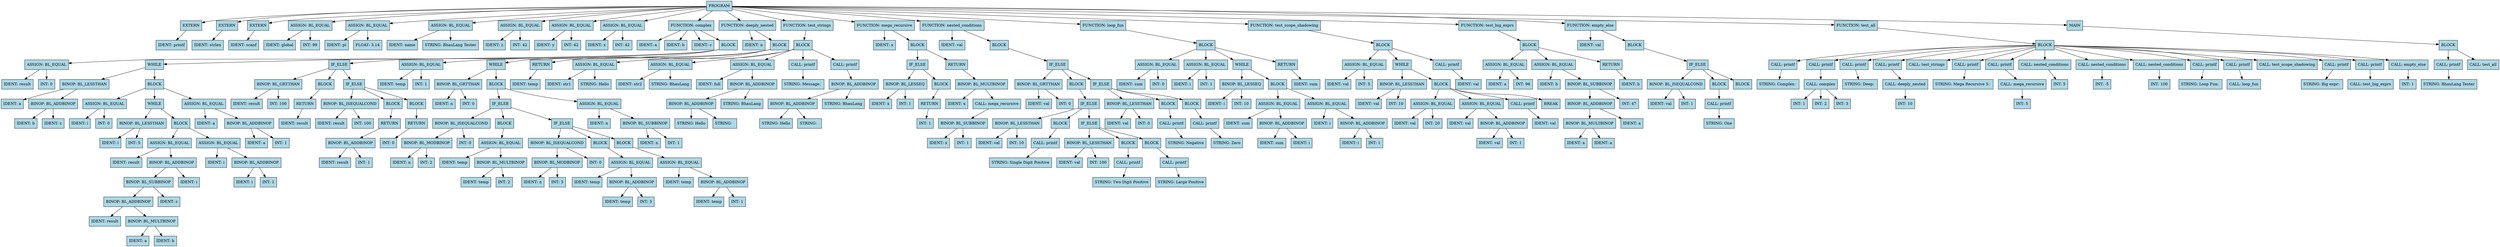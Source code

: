 digraph AST {
  node [shape=box, style=filled, fillcolor=lightblue];
  node0 [label="PROGRAM"]
  node1 [label="EXTERN"]
  node2 [label="IDENT: printf"]
  node1 -> node2;
  node0 -> node1;
  node3 [label="EXTERN"]
  node4 [label="IDENT: strlen"]
  node3 -> node4;
  node0 -> node3;
  node5 [label="EXTERN"]
  node6 [label="IDENT: scanf"]
  node5 -> node6;
  node0 -> node5;
  node7 [label="ASSIGN: BL_EQUAL"]
  node8 [label="IDENT: global"]
  node7 -> node8;
  node9 [label="INT: 99"]
  node7 -> node9;
  node0 -> node7;
  node10 [label="ASSIGN: BL_EQUAL"]
  node11 [label="IDENT: pi"]
  node10 -> node11;
  node12 [label="FLOAT: 3.14"]
  node10 -> node12;
  node0 -> node10;
  node13 [label="ASSIGN: BL_EQUAL"]
  node14 [label="IDENT: name"]
  node13 -> node14;
  node15 [label="STRING: BhauLang Tester"]
  node13 -> node15;
  node0 -> node13;
  node16 [label="ASSIGN: BL_EQUAL"]
  node17 [label="IDENT: z"]
  node16 -> node17;
  node18 [label="INT: 42"]
  node16 -> node18;
  node0 -> node16;
  node19 [label="ASSIGN: BL_EQUAL"]
  node20 [label="IDENT: y"]
  node19 -> node20;
  node21 [label="INT: 42"]
  node19 -> node21;
  node0 -> node19;
  node22 [label="ASSIGN: BL_EQUAL"]
  node23 [label="IDENT: x"]
  node22 -> node23;
  node24 [label="INT: 42"]
  node22 -> node24;
  node0 -> node22;
  node25 [label="FUNCTION: complex"]
  node26 [label="IDENT: a"]
  node25 -> node26;
  node27 [label="IDENT: b"]
  node25 -> node27;
  node28 [label="IDENT: c"]
  node25 -> node28;
  node29 [label="BLOCK"]
  node30 [label="ASSIGN: BL_EQUAL"]
  node31 [label="IDENT: result"]
  node30 -> node31;
  node32 [label="INT: 0"]
  node30 -> node32;
  node29 -> node30;
  node33 [label="WHILE"]
  node34 [label="BINOP: BL_LESSTHAN"]
  node35 [label="IDENT: a"]
  node34 -> node35;
  node36 [label="BINOP: BL_ADDBINOP"]
  node37 [label="IDENT: b"]
  node36 -> node37;
  node38 [label="IDENT: c"]
  node36 -> node38;
  node34 -> node36;
  node33 -> node34;
  node39 [label="BLOCK"]
  node40 [label="ASSIGN: BL_EQUAL"]
  node41 [label="IDENT: i"]
  node40 -> node41;
  node42 [label="INT: 0"]
  node40 -> node42;
  node39 -> node40;
  node43 [label="WHILE"]
  node44 [label="BINOP: BL_LESSTHAN"]
  node45 [label="IDENT: i"]
  node44 -> node45;
  node46 [label="INT: 5"]
  node44 -> node46;
  node43 -> node44;
  node47 [label="BLOCK"]
  node48 [label="ASSIGN: BL_EQUAL"]
  node49 [label="IDENT: result"]
  node48 -> node49;
  node50 [label="BINOP: BL_ADDBINOP"]
  node51 [label="BINOP: BL_SUBBINOP"]
  node52 [label="BINOP: BL_ADDBINOP"]
  node53 [label="IDENT: result"]
  node52 -> node53;
  node54 [label="BINOP: BL_MULTBINOP"]
  node55 [label="IDENT: a"]
  node54 -> node55;
  node56 [label="IDENT: b"]
  node54 -> node56;
  node52 -> node54;
  node51 -> node52;
  node57 [label="IDENT: c"]
  node51 -> node57;
  node50 -> node51;
  node58 [label="IDENT: i"]
  node50 -> node58;
  node48 -> node50;
  node47 -> node48;
  node59 [label="ASSIGN: BL_EQUAL"]
  node60 [label="IDENT: i"]
  node59 -> node60;
  node61 [label="BINOP: BL_ADDBINOP"]
  node62 [label="IDENT: i"]
  node61 -> node62;
  node63 [label="INT: 1"]
  node61 -> node63;
  node59 -> node61;
  node47 -> node59;
  node43 -> node47;
  node39 -> node43;
  node64 [label="ASSIGN: BL_EQUAL"]
  node65 [label="IDENT: a"]
  node64 -> node65;
  node66 [label="BINOP: BL_ADDBINOP"]
  node67 [label="IDENT: a"]
  node66 -> node67;
  node68 [label="INT: 1"]
  node66 -> node68;
  node64 -> node66;
  node39 -> node64;
  node33 -> node39;
  node29 -> node33;
  node69 [label="IF_ELSE"]
  node70 [label="BINOP: BL_GRTTHAN"]
  node71 [label="IDENT: result"]
  node70 -> node71;
  node72 [label="INT: 100"]
  node70 -> node72;
  node69 -> node70;
  node73 [label="BLOCK"]
  node74 [label="RETURN"]
  node75 [label="IDENT: result"]
  node74 -> node75;
  node73 -> node74;
  node69 -> node73;
  node76 [label="IF_ELSE"]
  node77 [label="BINOP: BL_ISEQUALCOND"]
  node78 [label="IDENT: result"]
  node77 -> node78;
  node79 [label="INT: 100"]
  node77 -> node79;
  node76 -> node77;
  node80 [label="BLOCK"]
  node81 [label="RETURN"]
  node82 [label="BINOP: BL_ADDBINOP"]
  node83 [label="IDENT: result"]
  node82 -> node83;
  node84 [label="INT: 1"]
  node82 -> node84;
  node81 -> node82;
  node80 -> node81;
  node76 -> node80;
  node85 [label="BLOCK"]
  node86 [label="RETURN"]
  node87 [label="INT: 0"]
  node86 -> node87;
  node85 -> node86;
  node76 -> node85;
  node69 -> node76;
  node29 -> node69;
  node25 -> node29;
  node0 -> node25;
  node88 [label="FUNCTION: deeply_nested"]
  node89 [label="IDENT: n"]
  node88 -> node89;
  node90 [label="BLOCK"]
  node91 [label="ASSIGN: BL_EQUAL"]
  node92 [label="IDENT: temp"]
  node91 -> node92;
  node93 [label="INT: 1"]
  node91 -> node93;
  node90 -> node91;
  node94 [label="WHILE"]
  node95 [label="BINOP: BL_GRTTHAN"]
  node96 [label="IDENT: n"]
  node95 -> node96;
  node97 [label="INT: 0"]
  node95 -> node97;
  node94 -> node95;
  node98 [label="BLOCK"]
  node99 [label="IF_ELSE"]
  node100 [label="BINOP: BL_ISEQUALCOND"]
  node101 [label="BINOP: BL_MODBINOP"]
  node102 [label="IDENT: n"]
  node101 -> node102;
  node103 [label="INT: 2"]
  node101 -> node103;
  node100 -> node101;
  node104 [label="INT: 0"]
  node100 -> node104;
  node99 -> node100;
  node105 [label="BLOCK"]
  node106 [label="ASSIGN: BL_EQUAL"]
  node107 [label="IDENT: temp"]
  node106 -> node107;
  node108 [label="BINOP: BL_MULTBINOP"]
  node109 [label="IDENT: temp"]
  node108 -> node109;
  node110 [label="INT: 2"]
  node108 -> node110;
  node106 -> node108;
  node105 -> node106;
  node99 -> node105;
  node111 [label="IF_ELSE"]
  node112 [label="BINOP: BL_ISEQUALCOND"]
  node113 [label="BINOP: BL_MODBINOP"]
  node114 [label="IDENT: n"]
  node113 -> node114;
  node115 [label="INT: 3"]
  node113 -> node115;
  node112 -> node113;
  node116 [label="INT: 0"]
  node112 -> node116;
  node111 -> node112;
  node117 [label="BLOCK"]
  node118 [label="ASSIGN: BL_EQUAL"]
  node119 [label="IDENT: temp"]
  node118 -> node119;
  node120 [label="BINOP: BL_ADDBINOP"]
  node121 [label="IDENT: temp"]
  node120 -> node121;
  node122 [label="INT: 3"]
  node120 -> node122;
  node118 -> node120;
  node117 -> node118;
  node111 -> node117;
  node123 [label="BLOCK"]
  node124 [label="ASSIGN: BL_EQUAL"]
  node125 [label="IDENT: temp"]
  node124 -> node125;
  node126 [label="BINOP: BL_ADDBINOP"]
  node127 [label="IDENT: temp"]
  node126 -> node127;
  node128 [label="INT: 1"]
  node126 -> node128;
  node124 -> node126;
  node123 -> node124;
  node111 -> node123;
  node99 -> node111;
  node98 -> node99;
  node129 [label="ASSIGN: BL_EQUAL"]
  node130 [label="IDENT: n"]
  node129 -> node130;
  node131 [label="BINOP: BL_SUBBINOP"]
  node132 [label="IDENT: n"]
  node131 -> node132;
  node133 [label="INT: 1"]
  node131 -> node133;
  node129 -> node131;
  node98 -> node129;
  node94 -> node98;
  node90 -> node94;
  node134 [label="RETURN"]
  node135 [label="IDENT: temp"]
  node134 -> node135;
  node90 -> node134;
  node88 -> node90;
  node0 -> node88;
  node136 [label="FUNCTION: test_strings"]
  node137 [label="BLOCK"]
  node138 [label="ASSIGN: BL_EQUAL"]
  node139 [label="IDENT: str1"]
  node138 -> node139;
  node140 [label="STRING: Hello"]
  node138 -> node140;
  node137 -> node138;
  node141 [label="ASSIGN: BL_EQUAL"]
  node142 [label="IDENT: str2"]
  node141 -> node142;
  node143 [label="STRING: BhauLang"]
  node141 -> node143;
  node137 -> node141;
  node144 [label="ASSIGN: BL_EQUAL"]
  node145 [label="IDENT: full"]
  node144 -> node145;
  node146 [label="BINOP: BL_ADDBINOP"]
  node147 [label="BINOP: BL_ADDBINOP"]
  node148 [label="STRING: Hello"]
  node147 -> node148;
  node149 [label="STRING:  "]
  node147 -> node149;
  node146 -> node147;
  node150 [label="STRING: BhauLang"]
  node146 -> node150;
  node144 -> node146;
  node137 -> node144;
  node151 [label="CALL: printf"]
  node152 [label="STRING: Message: "]
  node151 -> node152;
  node137 -> node151;
  node153 [label="CALL: printf"]
  node154 [label="BINOP: BL_ADDBINOP"]
  node155 [label="BINOP: BL_ADDBINOP"]
  node156 [label="STRING: Hello"]
  node155 -> node156;
  node157 [label="STRING:  "]
  node155 -> node157;
  node154 -> node155;
  node158 [label="STRING: BhauLang"]
  node154 -> node158;
  node153 -> node154;
  node137 -> node153;
  node136 -> node137;
  node0 -> node136;
  node159 [label="FUNCTION: mega_recursive"]
  node160 [label="IDENT: x"]
  node159 -> node160;
  node161 [label="BLOCK"]
  node162 [label="IF_ELSE"]
  node163 [label="BINOP: BL_LESSEQ"]
  node164 [label="IDENT: x"]
  node163 -> node164;
  node165 [label="INT: 1"]
  node163 -> node165;
  node162 -> node163;
  node166 [label="BLOCK"]
  node167 [label="RETURN"]
  node168 [label="INT: 1"]
  node167 -> node168;
  node166 -> node167;
  node162 -> node166;
  node161 -> node162;
  node169 [label="RETURN"]
  node170 [label="BINOP: BL_MULTBINOP"]
  node171 [label="IDENT: x"]
  node170 -> node171;
  node172 [label="CALL: mega_recursive"]
  node173 [label="BINOP: BL_SUBBINOP"]
  node174 [label="IDENT: x"]
  node173 -> node174;
  node175 [label="INT: 1"]
  node173 -> node175;
  node172 -> node173;
  node170 -> node172;
  node169 -> node170;
  node161 -> node169;
  node159 -> node161;
  node0 -> node159;
  node176 [label="FUNCTION: nested_conditions"]
  node177 [label="IDENT: val"]
  node176 -> node177;
  node178 [label="BLOCK"]
  node179 [label="IF_ELSE"]
  node180 [label="BINOP: BL_GRTTHAN"]
  node181 [label="IDENT: val"]
  node180 -> node181;
  node182 [label="INT: 0"]
  node180 -> node182;
  node179 -> node180;
  node183 [label="BLOCK"]
  node184 [label="IF_ELSE"]
  node185 [label="BINOP: BL_LESSTHAN"]
  node186 [label="IDENT: val"]
  node185 -> node186;
  node187 [label="INT: 10"]
  node185 -> node187;
  node184 -> node185;
  node188 [label="BLOCK"]
  node189 [label="CALL: printf"]
  node190 [label="STRING: Single Digit Positive\n"]
  node189 -> node190;
  node188 -> node189;
  node184 -> node188;
  node191 [label="IF_ELSE"]
  node192 [label="BINOP: BL_LESSTHAN"]
  node193 [label="IDENT: val"]
  node192 -> node193;
  node194 [label="INT: 100"]
  node192 -> node194;
  node191 -> node192;
  node195 [label="BLOCK"]
  node196 [label="CALL: printf"]
  node197 [label="STRING: Two Digit Positive\n"]
  node196 -> node197;
  node195 -> node196;
  node191 -> node195;
  node198 [label="BLOCK"]
  node199 [label="CALL: printf"]
  node200 [label="STRING: Large Positive\n"]
  node199 -> node200;
  node198 -> node199;
  node191 -> node198;
  node184 -> node191;
  node183 -> node184;
  node179 -> node183;
  node201 [label="IF_ELSE"]
  node202 [label="BINOP: BL_LESSTHAN"]
  node203 [label="IDENT: val"]
  node202 -> node203;
  node204 [label="INT: 0"]
  node202 -> node204;
  node201 -> node202;
  node205 [label="BLOCK"]
  node206 [label="CALL: printf"]
  node207 [label="STRING: Negative\n"]
  node206 -> node207;
  node205 -> node206;
  node201 -> node205;
  node208 [label="BLOCK"]
  node209 [label="CALL: printf"]
  node210 [label="STRING: Zero\n"]
  node209 -> node210;
  node208 -> node209;
  node201 -> node208;
  node179 -> node201;
  node178 -> node179;
  node176 -> node178;
  node0 -> node176;
  node211 [label="FUNCTION: loop_fun"]
  node212 [label="BLOCK"]
  node213 [label="ASSIGN: BL_EQUAL"]
  node214 [label="IDENT: sum"]
  node213 -> node214;
  node215 [label="INT: 0"]
  node213 -> node215;
  node212 -> node213;
  node216 [label="ASSIGN: BL_EQUAL"]
  node217 [label="IDENT: i"]
  node216 -> node217;
  node218 [label="INT: 1"]
  node216 -> node218;
  node212 -> node216;
  node219 [label="WHILE"]
  node220 [label="BINOP: BL_LESSEQ"]
  node221 [label="IDENT: i"]
  node220 -> node221;
  node222 [label="INT: 10"]
  node220 -> node222;
  node219 -> node220;
  node223 [label="BLOCK"]
  node224 [label="ASSIGN: BL_EQUAL"]
  node225 [label="IDENT: sum"]
  node224 -> node225;
  node226 [label="BINOP: BL_ADDBINOP"]
  node227 [label="IDENT: sum"]
  node226 -> node227;
  node228 [label="IDENT: i"]
  node226 -> node228;
  node224 -> node226;
  node223 -> node224;
  node229 [label="ASSIGN: BL_EQUAL"]
  node230 [label="IDENT: i"]
  node229 -> node230;
  node231 [label="BINOP: BL_ADDBINOP"]
  node232 [label="IDENT: i"]
  node231 -> node232;
  node233 [label="INT: 1"]
  node231 -> node233;
  node229 -> node231;
  node223 -> node229;
  node219 -> node223;
  node212 -> node219;
  node234 [label="RETURN"]
  node235 [label="IDENT: sum"]
  node234 -> node235;
  node212 -> node234;
  node211 -> node212;
  node0 -> node211;
  node236 [label="FUNCTION: test_scope_shadowing"]
  node237 [label="BLOCK"]
  node238 [label="ASSIGN: BL_EQUAL"]
  node239 [label="IDENT: val"]
  node238 -> node239;
  node240 [label="INT: 5"]
  node238 -> node240;
  node237 -> node238;
  node241 [label="WHILE"]
  node242 [label="BINOP: BL_LESSTHAN"]
  node243 [label="IDENT: val"]
  node242 -> node243;
  node244 [label="INT: 10"]
  node242 -> node244;
  node241 -> node242;
  node245 [label="BLOCK"]
  node246 [label="ASSIGN: BL_EQUAL"]
  node247 [label="IDENT: val"]
  node246 -> node247;
  node248 [label="INT: 20"]
  node246 -> node248;
  node245 -> node246;
  node249 [label="ASSIGN: BL_EQUAL"]
  node250 [label="IDENT: val"]
  node249 -> node250;
  node251 [label="BINOP: BL_ADDBINOP"]
  node252 [label="IDENT: val"]
  node251 -> node252;
  node253 [label="INT: 1"]
  node251 -> node253;
  node249 -> node251;
  node245 -> node249;
  node254 [label="CALL: printf"]
  node255 [label="IDENT: val"]
  node254 -> node255;
  node245 -> node254;
  node256 [label="BREAK"]
  node245 -> node256;
  node241 -> node245;
  node237 -> node241;
  node257 [label="CALL: printf"]
  node258 [label="IDENT: val"]
  node257 -> node258;
  node237 -> node257;
  node236 -> node237;
  node0 -> node236;
  node259 [label="FUNCTION: test_big_exprs"]
  node260 [label="BLOCK"]
  node261 [label="ASSIGN: BL_EQUAL"]
  node262 [label="IDENT: a"]
  node261 -> node262;
  node263 [label="INT: 96"]
  node261 -> node263;
  node260 -> node261;
  node264 [label="ASSIGN: BL_EQUAL"]
  node265 [label="IDENT: b"]
  node264 -> node265;
  node266 [label="BINOP: BL_SUBBINOP"]
  node267 [label="BINOP: BL_ADDBINOP"]
  node268 [label="BINOP: BL_MULTBINOP"]
  node269 [label="IDENT: a"]
  node268 -> node269;
  node270 [label="IDENT: a"]
  node268 -> node270;
  node267 -> node268;
  node271 [label="IDENT: a"]
  node267 -> node271;
  node266 -> node267;
  node272 [label="INT: 47"]
  node266 -> node272;
  node264 -> node266;
  node260 -> node264;
  node273 [label="RETURN"]
  node274 [label="IDENT: b"]
  node273 -> node274;
  node260 -> node273;
  node259 -> node260;
  node0 -> node259;
  node275 [label="FUNCTION: empty_else"]
  node276 [label="IDENT: val"]
  node275 -> node276;
  node277 [label="BLOCK"]
  node278 [label="IF_ELSE"]
  node279 [label="BINOP: BL_ISEQUALCOND"]
  node280 [label="IDENT: val"]
  node279 -> node280;
  node281 [label="INT: 1"]
  node279 -> node281;
  node278 -> node279;
  node282 [label="BLOCK"]
  node283 [label="CALL: printf"]
  node284 [label="STRING: One\n"]
  node283 -> node284;
  node282 -> node283;
  node278 -> node282;
  node285 [label="BLOCK"]
  node278 -> node285;
  node277 -> node278;
  node275 -> node277;
  node0 -> node275;
  node286 [label="FUNCTION: test_all"]
  node287 [label="BLOCK"]
  node288 [label="CALL: printf"]
  node289 [label="STRING: Complex: "]
  node288 -> node289;
  node287 -> node288;
  node290 [label="CALL: printf"]
  node291 [label="CALL: complex"]
  node292 [label="INT: 1"]
  node291 -> node292;
  node293 [label="INT: 2"]
  node291 -> node293;
  node294 [label="INT: 3"]
  node291 -> node294;
  node290 -> node291;
  node287 -> node290;
  node295 [label="CALL: printf"]
  node296 [label="STRING: Deep: "]
  node295 -> node296;
  node287 -> node295;
  node297 [label="CALL: printf"]
  node298 [label="CALL: deeply_nested"]
  node299 [label="INT: 10"]
  node298 -> node299;
  node297 -> node298;
  node287 -> node297;
  node300 [label="CALL: test_strings"]
  node287 -> node300;
  node301 [label="CALL: printf"]
  node302 [label="STRING: Mega Recursive 5: "]
  node301 -> node302;
  node287 -> node301;
  node303 [label="CALL: printf"]
  node304 [label="CALL: mega_recursive"]
  node305 [label="INT: 5"]
  node304 -> node305;
  node303 -> node304;
  node287 -> node303;
  node306 [label="CALL: nested_conditions"]
  node307 [label="INT: 5"]
  node306 -> node307;
  node287 -> node306;
  node308 [label="CALL: nested_conditions"]
  node309 [label="INT: -5"]
  node308 -> node309;
  node287 -> node308;
  node310 [label="CALL: nested_conditions"]
  node311 [label="INT: 100"]
  node310 -> node311;
  node287 -> node310;
  node312 [label="CALL: printf"]
  node313 [label="STRING: Loop Fun: "]
  node312 -> node313;
  node287 -> node312;
  node314 [label="CALL: printf"]
  node315 [label="CALL: loop_fun"]
  node314 -> node315;
  node287 -> node314;
  node316 [label="CALL: test_scope_shadowing"]
  node287 -> node316;
  node317 [label="CALL: printf"]
  node318 [label="STRING: Big expr: "]
  node317 -> node318;
  node287 -> node317;
  node319 [label="CALL: printf"]
  node320 [label="CALL: test_big_exprs"]
  node319 -> node320;
  node287 -> node319;
  node321 [label="CALL: empty_else"]
  node322 [label="INT: 1"]
  node321 -> node322;
  node287 -> node321;
  node286 -> node287;
  node0 -> node286;
  node323 [label="MAIN"]
  node324 [label="BLOCK"]
  node325 [label="CALL: printf"]
  node326 [label="STRING: BhauLang Tester"]
  node325 -> node326;
  node324 -> node325;
  node327 [label="CALL: test_all"]
  node324 -> node327;
  node323 -> node324;
  node0 -> node323;
}
